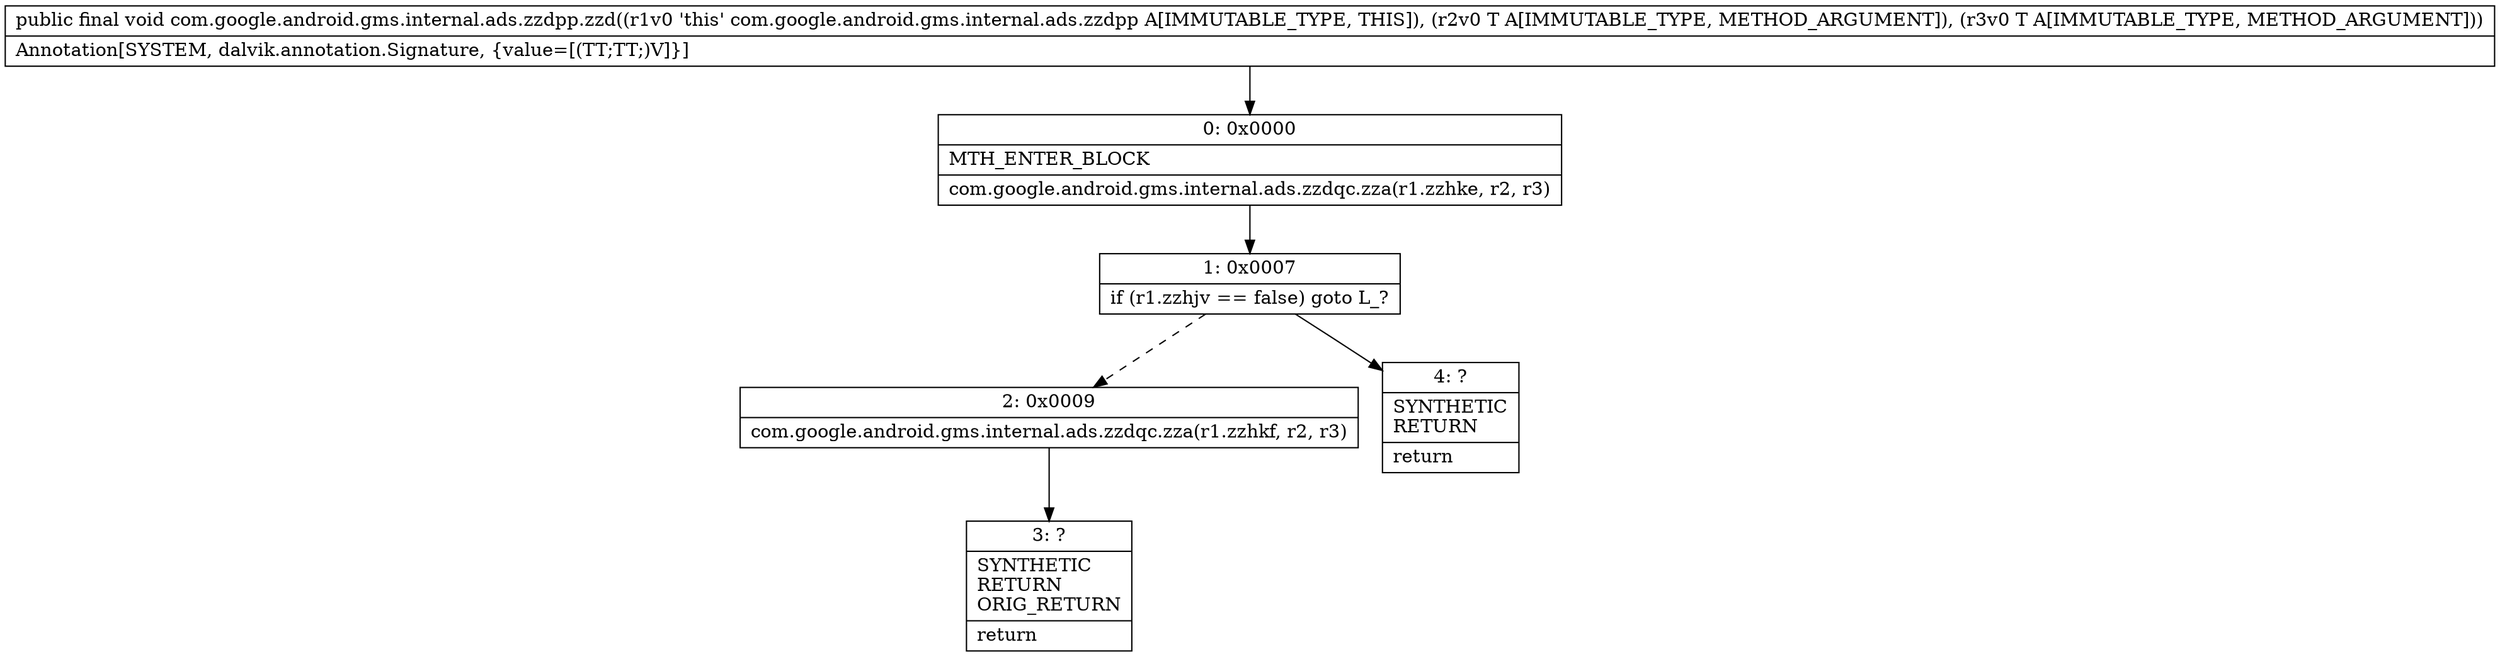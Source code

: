 digraph "CFG forcom.google.android.gms.internal.ads.zzdpp.zzd(Ljava\/lang\/Object;Ljava\/lang\/Object;)V" {
Node_0 [shape=record,label="{0\:\ 0x0000|MTH_ENTER_BLOCK\l|com.google.android.gms.internal.ads.zzdqc.zza(r1.zzhke, r2, r3)\l}"];
Node_1 [shape=record,label="{1\:\ 0x0007|if (r1.zzhjv == false) goto L_?\l}"];
Node_2 [shape=record,label="{2\:\ 0x0009|com.google.android.gms.internal.ads.zzdqc.zza(r1.zzhkf, r2, r3)\l}"];
Node_3 [shape=record,label="{3\:\ ?|SYNTHETIC\lRETURN\lORIG_RETURN\l|return\l}"];
Node_4 [shape=record,label="{4\:\ ?|SYNTHETIC\lRETURN\l|return\l}"];
MethodNode[shape=record,label="{public final void com.google.android.gms.internal.ads.zzdpp.zzd((r1v0 'this' com.google.android.gms.internal.ads.zzdpp A[IMMUTABLE_TYPE, THIS]), (r2v0 T A[IMMUTABLE_TYPE, METHOD_ARGUMENT]), (r3v0 T A[IMMUTABLE_TYPE, METHOD_ARGUMENT]))  | Annotation[SYSTEM, dalvik.annotation.Signature, \{value=[(TT;TT;)V]\}]\l}"];
MethodNode -> Node_0;
Node_0 -> Node_1;
Node_1 -> Node_2[style=dashed];
Node_1 -> Node_4;
Node_2 -> Node_3;
}

